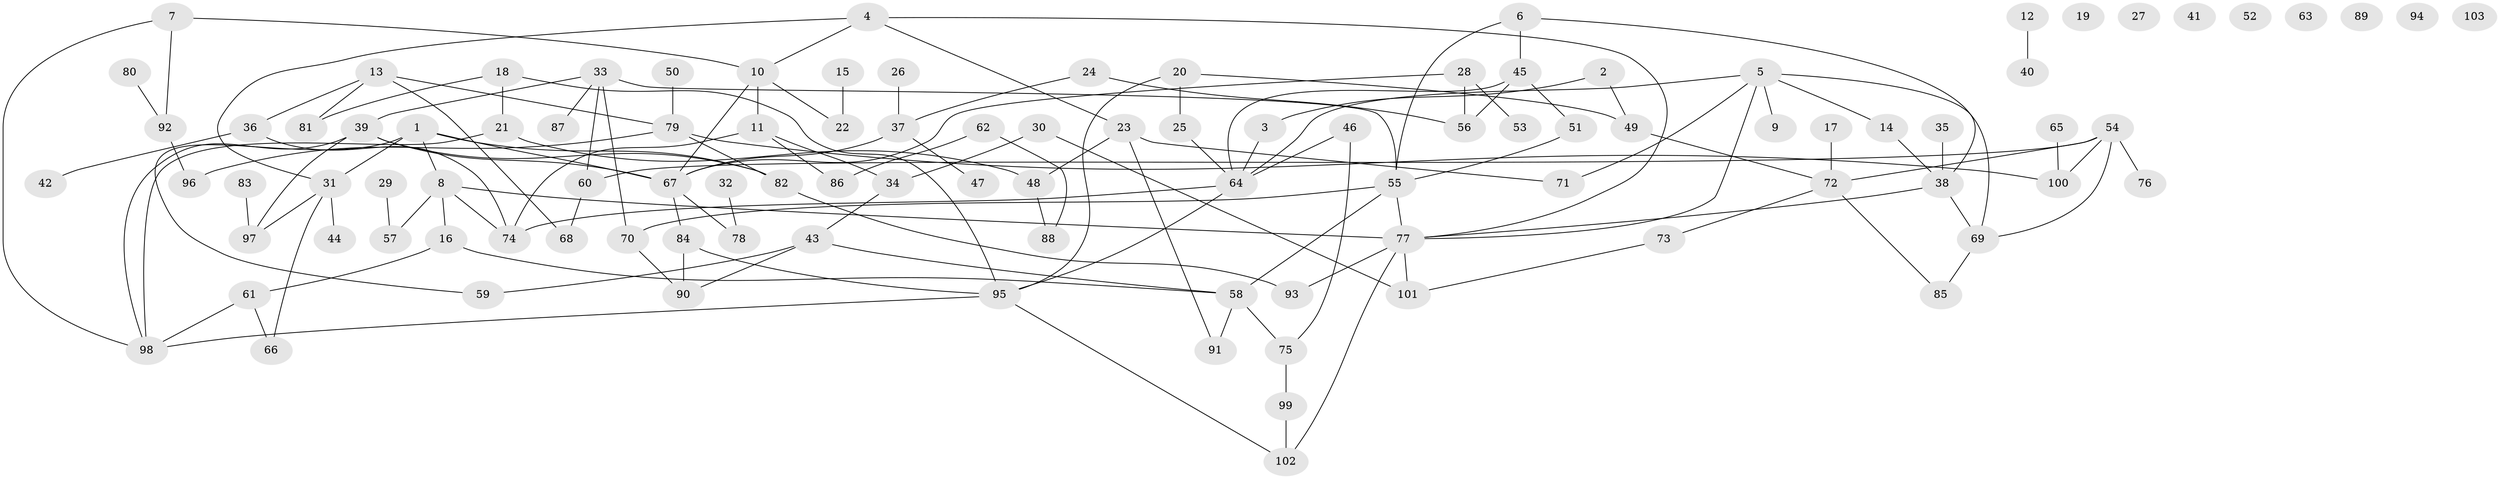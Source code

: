 // Generated by graph-tools (version 1.1) at 2025/25/03/09/25 03:25:16]
// undirected, 103 vertices, 139 edges
graph export_dot {
graph [start="1"]
  node [color=gray90,style=filled];
  1;
  2;
  3;
  4;
  5;
  6;
  7;
  8;
  9;
  10;
  11;
  12;
  13;
  14;
  15;
  16;
  17;
  18;
  19;
  20;
  21;
  22;
  23;
  24;
  25;
  26;
  27;
  28;
  29;
  30;
  31;
  32;
  33;
  34;
  35;
  36;
  37;
  38;
  39;
  40;
  41;
  42;
  43;
  44;
  45;
  46;
  47;
  48;
  49;
  50;
  51;
  52;
  53;
  54;
  55;
  56;
  57;
  58;
  59;
  60;
  61;
  62;
  63;
  64;
  65;
  66;
  67;
  68;
  69;
  70;
  71;
  72;
  73;
  74;
  75;
  76;
  77;
  78;
  79;
  80;
  81;
  82;
  83;
  84;
  85;
  86;
  87;
  88;
  89;
  90;
  91;
  92;
  93;
  94;
  95;
  96;
  97;
  98;
  99;
  100;
  101;
  102;
  103;
  1 -- 8;
  1 -- 31;
  1 -- 59;
  1 -- 67;
  1 -- 82;
  2 -- 3;
  2 -- 49;
  3 -- 64;
  4 -- 10;
  4 -- 23;
  4 -- 31;
  4 -- 77;
  5 -- 9;
  5 -- 14;
  5 -- 64;
  5 -- 69;
  5 -- 71;
  5 -- 77;
  6 -- 38;
  6 -- 45;
  6 -- 55;
  7 -- 10;
  7 -- 92;
  7 -- 98;
  8 -- 16;
  8 -- 57;
  8 -- 74;
  8 -- 77;
  10 -- 11;
  10 -- 22;
  10 -- 67;
  11 -- 34;
  11 -- 74;
  11 -- 86;
  12 -- 40;
  13 -- 36;
  13 -- 68;
  13 -- 79;
  13 -- 81;
  14 -- 38;
  15 -- 22;
  16 -- 58;
  16 -- 61;
  17 -- 72;
  18 -- 21;
  18 -- 81;
  18 -- 95;
  20 -- 25;
  20 -- 49;
  20 -- 95;
  21 -- 48;
  21 -- 98;
  23 -- 48;
  23 -- 71;
  23 -- 91;
  24 -- 37;
  24 -- 56;
  25 -- 64;
  26 -- 37;
  28 -- 53;
  28 -- 56;
  28 -- 67;
  29 -- 57;
  30 -- 34;
  30 -- 101;
  31 -- 44;
  31 -- 66;
  31 -- 97;
  32 -- 78;
  33 -- 39;
  33 -- 55;
  33 -- 60;
  33 -- 70;
  33 -- 87;
  34 -- 43;
  35 -- 38;
  36 -- 42;
  36 -- 74;
  37 -- 47;
  37 -- 67;
  38 -- 69;
  38 -- 77;
  39 -- 67;
  39 -- 82;
  39 -- 97;
  39 -- 98;
  43 -- 58;
  43 -- 59;
  43 -- 90;
  45 -- 51;
  45 -- 56;
  45 -- 64;
  46 -- 64;
  46 -- 75;
  48 -- 88;
  49 -- 72;
  50 -- 79;
  51 -- 55;
  54 -- 60;
  54 -- 69;
  54 -- 72;
  54 -- 76;
  54 -- 100;
  55 -- 58;
  55 -- 70;
  55 -- 77;
  58 -- 75;
  58 -- 91;
  60 -- 68;
  61 -- 66;
  61 -- 98;
  62 -- 86;
  62 -- 88;
  64 -- 74;
  64 -- 95;
  65 -- 100;
  67 -- 78;
  67 -- 84;
  69 -- 85;
  70 -- 90;
  72 -- 73;
  72 -- 85;
  73 -- 101;
  75 -- 99;
  77 -- 93;
  77 -- 101;
  77 -- 102;
  79 -- 82;
  79 -- 96;
  79 -- 100;
  80 -- 92;
  82 -- 93;
  83 -- 97;
  84 -- 90;
  84 -- 95;
  92 -- 96;
  95 -- 98;
  95 -- 102;
  99 -- 102;
}
